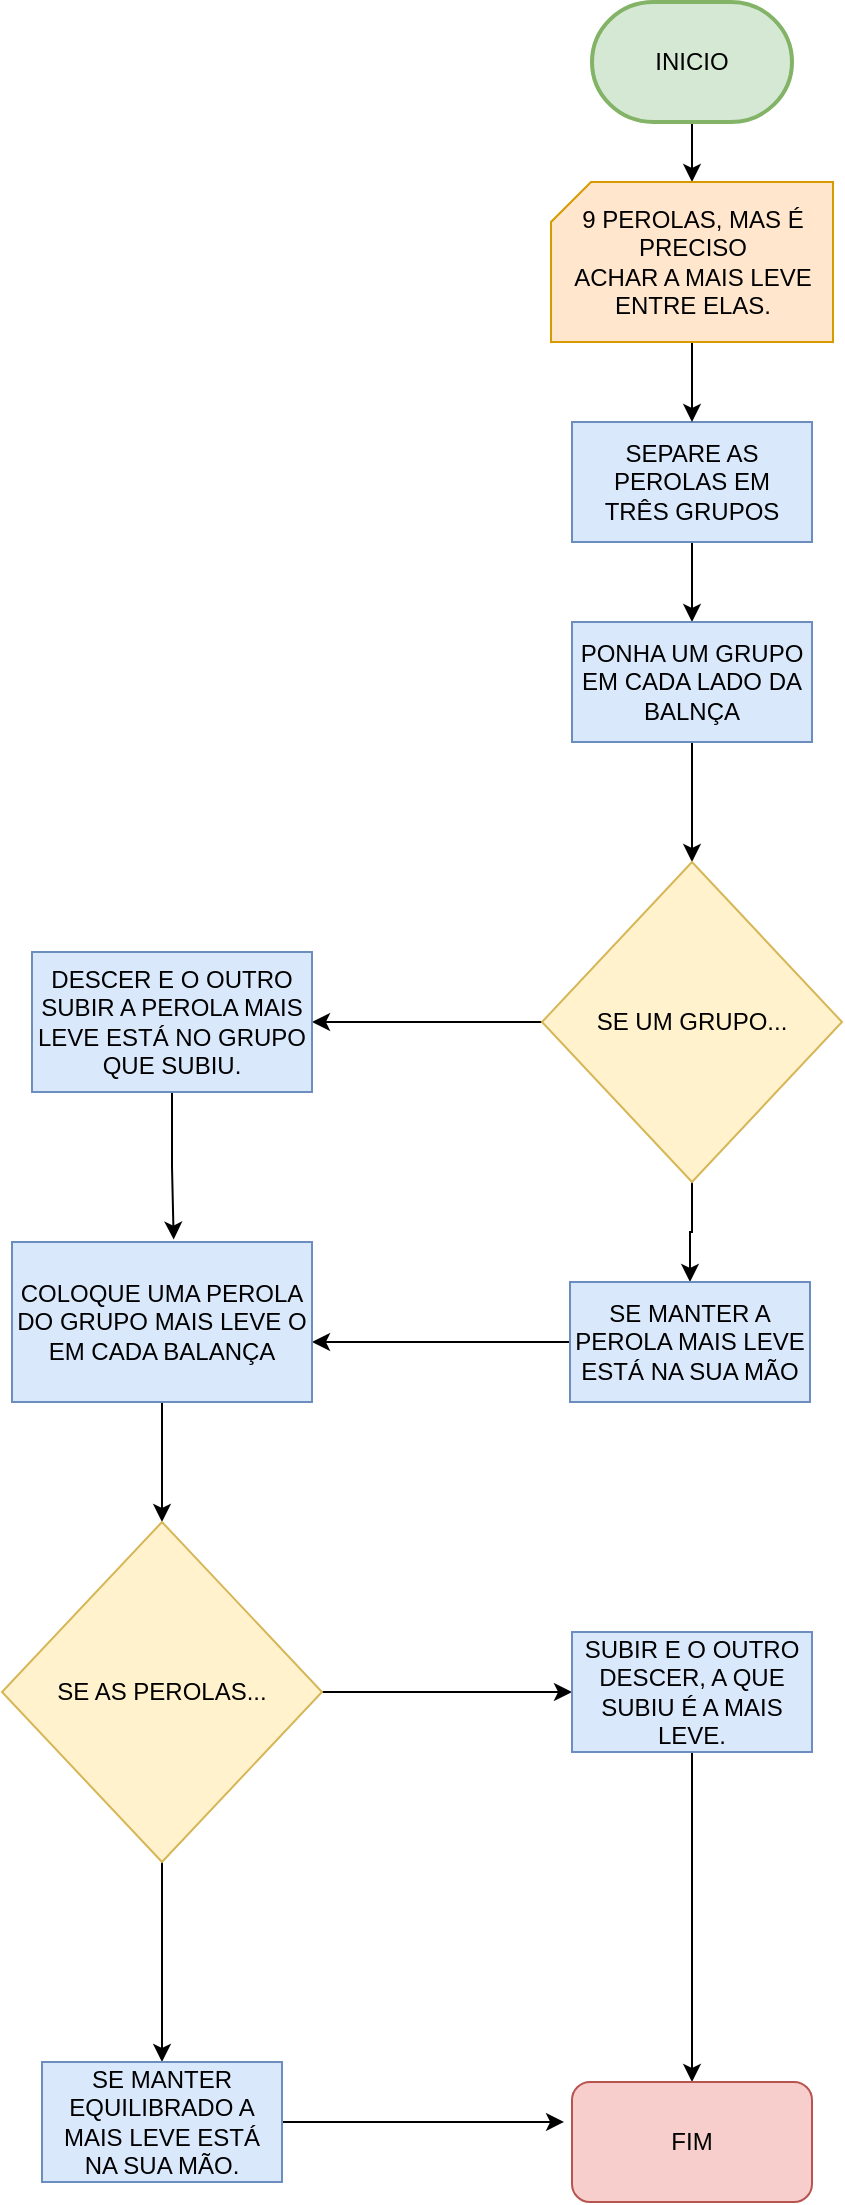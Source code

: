 <mxfile version="20.2.0" type="device"><diagram id="TX_La5HX75reCWJkWnsV" name="Página-1"><mxGraphModel dx="1422" dy="794" grid="1" gridSize="10" guides="1" tooltips="1" connect="1" arrows="1" fold="1" page="1" pageScale="1" pageWidth="827" pageHeight="1169" math="0" shadow="0"><root><mxCell id="0"/><mxCell id="1" parent="0"/><mxCell id="O5cOXW5CTsL8C5nQLkIF-8" style="edgeStyle=orthogonalEdgeStyle;rounded=0;orthogonalLoop=1;jettySize=auto;html=1;entryX=0.5;entryY=0;entryDx=0;entryDy=0;" parent="1" source="O5cOXW5CTsL8C5nQLkIF-4" target="O5cOXW5CTsL8C5nQLkIF-5" edge="1"><mxGeometry relative="1" as="geometry"/></mxCell><mxCell id="O5cOXW5CTsL8C5nQLkIF-4" value="SEPARE AS PEROLAS EM&lt;br&gt;TRÊS GRUPOS" style="rounded=0;whiteSpace=wrap;html=1;fillColor=#dae8fc;strokeColor=#6c8ebf;" parent="1" vertex="1"><mxGeometry x="340" y="220" width="120" height="60" as="geometry"/></mxCell><mxCell id="rv61v4NlIvxJ27JA0T6J-15" value="" style="edgeStyle=orthogonalEdgeStyle;rounded=0;orthogonalLoop=1;jettySize=auto;html=1;" edge="1" parent="1" source="O5cOXW5CTsL8C5nQLkIF-5" target="O5cOXW5CTsL8C5nQLkIF-6"><mxGeometry relative="1" as="geometry"/></mxCell><mxCell id="O5cOXW5CTsL8C5nQLkIF-5" value="PONHA UM GRUPO EM CADA LADO DA BALNÇA" style="rounded=0;whiteSpace=wrap;html=1;fillColor=#dae8fc;strokeColor=#6c8ebf;" parent="1" vertex="1"><mxGeometry x="340" y="320" width="120" height="60" as="geometry"/></mxCell><mxCell id="rv61v4NlIvxJ27JA0T6J-13" value="" style="edgeStyle=orthogonalEdgeStyle;rounded=0;orthogonalLoop=1;jettySize=auto;html=1;" edge="1" parent="1" source="O5cOXW5CTsL8C5nQLkIF-6" target="O5cOXW5CTsL8C5nQLkIF-11"><mxGeometry relative="1" as="geometry"/></mxCell><mxCell id="rv61v4NlIvxJ27JA0T6J-14" value="" style="edgeStyle=orthogonalEdgeStyle;rounded=0;orthogonalLoop=1;jettySize=auto;html=1;" edge="1" parent="1" source="O5cOXW5CTsL8C5nQLkIF-6" target="O5cOXW5CTsL8C5nQLkIF-7"><mxGeometry relative="1" as="geometry"/></mxCell><mxCell id="O5cOXW5CTsL8C5nQLkIF-6" value="SE UM GRUPO..." style="rhombus;whiteSpace=wrap;html=1;fillColor=#fff2cc;strokeColor=#d6b656;" parent="1" vertex="1"><mxGeometry x="325" y="440" width="150" height="160" as="geometry"/></mxCell><mxCell id="rv61v4NlIvxJ27JA0T6J-7" style="edgeStyle=orthogonalEdgeStyle;rounded=0;orthogonalLoop=1;jettySize=auto;html=1;entryX=0.539;entryY=-0.015;entryDx=0;entryDy=0;entryPerimeter=0;" edge="1" parent="1" source="O5cOXW5CTsL8C5nQLkIF-7" target="O5cOXW5CTsL8C5nQLkIF-13"><mxGeometry relative="1" as="geometry"/></mxCell><mxCell id="O5cOXW5CTsL8C5nQLkIF-7" value="DESCER E O OUTRO SUBIR A PEROLA MAIS LEVE ESTÁ NO GRUPO QUE SUBIU." style="rounded=0;whiteSpace=wrap;html=1;fillColor=#dae8fc;strokeColor=#6c8ebf;" parent="1" vertex="1"><mxGeometry x="70" y="485" width="140" height="70" as="geometry"/></mxCell><mxCell id="rv61v4NlIvxJ27JA0T6J-8" style="edgeStyle=orthogonalEdgeStyle;rounded=0;orthogonalLoop=1;jettySize=auto;html=1;entryX=1;entryY=0.625;entryDx=0;entryDy=0;entryPerimeter=0;" edge="1" parent="1" source="O5cOXW5CTsL8C5nQLkIF-11" target="O5cOXW5CTsL8C5nQLkIF-13"><mxGeometry relative="1" as="geometry"/></mxCell><mxCell id="O5cOXW5CTsL8C5nQLkIF-11" value="SE MANTER A PEROLA MAIS LEVE ESTÁ NA SUA MÃO" style="rounded=0;whiteSpace=wrap;html=1;fillColor=#dae8fc;strokeColor=#6c8ebf;" parent="1" vertex="1"><mxGeometry x="339" y="650" width="120" height="60" as="geometry"/></mxCell><mxCell id="rv61v4NlIvxJ27JA0T6J-10" value="" style="edgeStyle=orthogonalEdgeStyle;rounded=0;orthogonalLoop=1;jettySize=auto;html=1;" edge="1" parent="1" source="O5cOXW5CTsL8C5nQLkIF-13" target="O5cOXW5CTsL8C5nQLkIF-17"><mxGeometry relative="1" as="geometry"/></mxCell><mxCell id="O5cOXW5CTsL8C5nQLkIF-13" value="COLOQUE UMA PEROLA DO GRUPO MAIS LEVE O EM CADA BALANÇA" style="rounded=0;whiteSpace=wrap;html=1;fillColor=#dae8fc;strokeColor=#6c8ebf;" parent="1" vertex="1"><mxGeometry x="60" y="630" width="150" height="80" as="geometry"/></mxCell><mxCell id="O5cOXW5CTsL8C5nQLkIF-18" style="edgeStyle=orthogonalEdgeStyle;rounded=0;orthogonalLoop=1;jettySize=auto;html=1;" parent="1" source="O5cOXW5CTsL8C5nQLkIF-17" edge="1"><mxGeometry relative="1" as="geometry"><mxPoint x="340" y="855" as="targetPoint"/></mxGeometry></mxCell><mxCell id="rv61v4NlIvxJ27JA0T6J-11" value="" style="edgeStyle=orthogonalEdgeStyle;rounded=0;orthogonalLoop=1;jettySize=auto;html=1;" edge="1" parent="1" source="O5cOXW5CTsL8C5nQLkIF-17" target="O5cOXW5CTsL8C5nQLkIF-21"><mxGeometry relative="1" as="geometry"/></mxCell><mxCell id="O5cOXW5CTsL8C5nQLkIF-17" value="SE AS PEROLAS..." style="rhombus;whiteSpace=wrap;html=1;fillColor=#fff2cc;strokeColor=#d6b656;" parent="1" vertex="1"><mxGeometry x="55" y="770" width="160" height="170" as="geometry"/></mxCell><mxCell id="rv61v4NlIvxJ27JA0T6J-12" style="edgeStyle=orthogonalEdgeStyle;rounded=0;orthogonalLoop=1;jettySize=auto;html=1;entryX=0.5;entryY=0;entryDx=0;entryDy=0;" edge="1" parent="1" source="O5cOXW5CTsL8C5nQLkIF-19" target="O5cOXW5CTsL8C5nQLkIF-22"><mxGeometry relative="1" as="geometry"/></mxCell><mxCell id="O5cOXW5CTsL8C5nQLkIF-19" value="SUBIR E O OUTRO DESCER, A QUE SUBIU É A MAIS LEVE." style="rounded=0;whiteSpace=wrap;html=1;fillColor=#dae8fc;strokeColor=#6c8ebf;" parent="1" vertex="1"><mxGeometry x="340" y="825" width="120" height="60" as="geometry"/></mxCell><mxCell id="O5cOXW5CTsL8C5nQLkIF-26" style="edgeStyle=orthogonalEdgeStyle;rounded=0;orthogonalLoop=1;jettySize=auto;html=1;entryX=-0.033;entryY=0.333;entryDx=0;entryDy=0;entryPerimeter=0;" parent="1" source="O5cOXW5CTsL8C5nQLkIF-21" target="O5cOXW5CTsL8C5nQLkIF-22" edge="1"><mxGeometry relative="1" as="geometry"/></mxCell><mxCell id="O5cOXW5CTsL8C5nQLkIF-21" value="SE MANTER EQUILIBRADO A MAIS LEVE ESTÁ NA SUA MÃO." style="rounded=0;whiteSpace=wrap;html=1;fillColor=#dae8fc;strokeColor=#6c8ebf;" parent="1" vertex="1"><mxGeometry x="75" y="1040" width="120" height="60" as="geometry"/></mxCell><mxCell id="O5cOXW5CTsL8C5nQLkIF-22" value="FIM" style="rounded=1;whiteSpace=wrap;html=1;fillColor=#f8cecc;strokeColor=#b85450;" parent="1" vertex="1"><mxGeometry x="340" y="1050" width="120" height="60" as="geometry"/></mxCell><mxCell id="rv61v4NlIvxJ27JA0T6J-6" style="edgeStyle=orthogonalEdgeStyle;rounded=0;orthogonalLoop=1;jettySize=auto;html=1;entryX=0.5;entryY=0;entryDx=0;entryDy=0;entryPerimeter=0;" edge="1" parent="1" source="rv61v4NlIvxJ27JA0T6J-2" target="rv61v4NlIvxJ27JA0T6J-5"><mxGeometry relative="1" as="geometry"/></mxCell><mxCell id="rv61v4NlIvxJ27JA0T6J-2" value="INICIO" style="strokeWidth=2;html=1;shape=mxgraph.flowchart.terminator;whiteSpace=wrap;fillColor=#d5e8d4;strokeColor=#82b366;" vertex="1" parent="1"><mxGeometry x="350" y="10" width="100" height="60" as="geometry"/></mxCell><mxCell id="rv61v4NlIvxJ27JA0T6J-17" value="" style="edgeStyle=orthogonalEdgeStyle;rounded=0;orthogonalLoop=1;jettySize=auto;html=1;" edge="1" parent="1" source="rv61v4NlIvxJ27JA0T6J-5" target="O5cOXW5CTsL8C5nQLkIF-4"><mxGeometry relative="1" as="geometry"/></mxCell><mxCell id="rv61v4NlIvxJ27JA0T6J-5" value="9 PEROLAS, MAS É PRECISO&lt;br&gt;ACHAR A MAIS LEVE ENTRE ELAS." style="verticalLabelPosition=middle;verticalAlign=middle;html=1;shape=card;whiteSpace=wrap;size=20;arcSize=12;labelPosition=center;align=center;fillColor=#ffe6cc;strokeColor=#d79b00;" vertex="1" parent="1"><mxGeometry x="329.5" y="100" width="141" height="80" as="geometry"/></mxCell></root></mxGraphModel></diagram></mxfile>